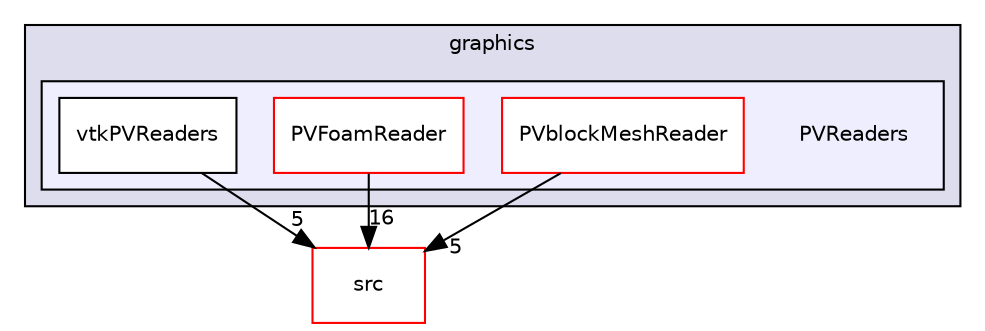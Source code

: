 digraph "applications/utilities/postProcessing/graphics/PVReaders" {
  bgcolor=transparent;
  compound=true
  node [ fontsize="10", fontname="Helvetica"];
  edge [ labelfontsize="10", labelfontname="Helvetica"];
  subgraph clusterdir_38c5defe3ffc9983e83b19b4a8212ceb {
    graph [ bgcolor="#ddddee", pencolor="black", label="graphics" fontname="Helvetica", fontsize="10", URL="dir_38c5defe3ffc9983e83b19b4a8212ceb.html"]
  subgraph clusterdir_886c4169983dfa1169e2a3bbfb2e06f0 {
    graph [ bgcolor="#eeeeff", pencolor="black", label="" URL="dir_886c4169983dfa1169e2a3bbfb2e06f0.html"];
    dir_886c4169983dfa1169e2a3bbfb2e06f0 [shape=plaintext label="PVReaders"];
    dir_cec12368d584e27770184a3ccefb4e95 [shape=box label="PVblockMeshReader" color="red" fillcolor="white" style="filled" URL="dir_cec12368d584e27770184a3ccefb4e95.html"];
    dir_12ddbf7bd90029e7193e49a53c6c5345 [shape=box label="PVFoamReader" color="red" fillcolor="white" style="filled" URL="dir_12ddbf7bd90029e7193e49a53c6c5345.html"];
    dir_b89cf5fab964cafad44abb168f678bf1 [shape=box label="vtkPVReaders" color="black" fillcolor="white" style="filled" URL="dir_b89cf5fab964cafad44abb168f678bf1.html"];
  }
  }
  dir_68267d1309a1af8e8297ef4c3efbcdba [shape=box label="src" color="red" URL="dir_68267d1309a1af8e8297ef4c3efbcdba.html"];
  dir_b89cf5fab964cafad44abb168f678bf1->dir_68267d1309a1af8e8297ef4c3efbcdba [headlabel="5", labeldistance=1.5 headhref="dir_000642_000736.html"];
  dir_12ddbf7bd90029e7193e49a53c6c5345->dir_68267d1309a1af8e8297ef4c3efbcdba [headlabel="16", labeldistance=1.5 headhref="dir_000639_000736.html"];
  dir_cec12368d584e27770184a3ccefb4e95->dir_68267d1309a1af8e8297ef4c3efbcdba [headlabel="5", labeldistance=1.5 headhref="dir_000637_000736.html"];
}
